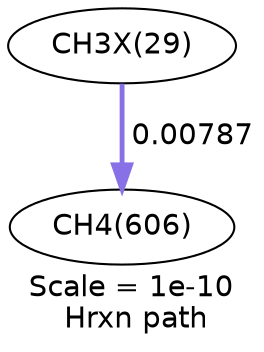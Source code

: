 digraph reaction_paths {
center=1;
s78 -> s23[fontname="Helvetica", style="setlinewidth(2.34)", arrowsize=1.17, color="0.7, 0.508, 0.9"
, label=" 0.00787"];
s23 [ fontname="Helvetica", label="CH4(606)"];
s78 [ fontname="Helvetica", label="CH3X(29)"];
 label = "Scale = 1e-10\l Hrxn path";
 fontname = "Helvetica";
}
